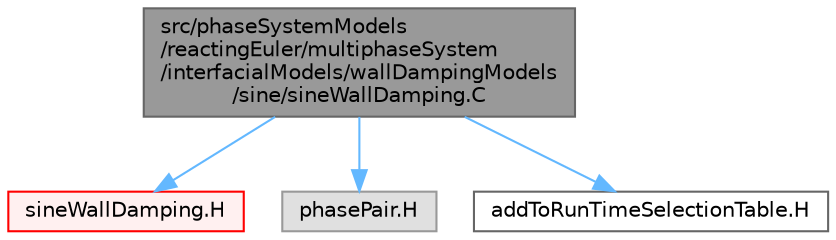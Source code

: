 digraph "src/phaseSystemModels/reactingEuler/multiphaseSystem/interfacialModels/wallDampingModels/sine/sineWallDamping.C"
{
 // LATEX_PDF_SIZE
  bgcolor="transparent";
  edge [fontname=Helvetica,fontsize=10,labelfontname=Helvetica,labelfontsize=10];
  node [fontname=Helvetica,fontsize=10,shape=box,height=0.2,width=0.4];
  Node1 [id="Node000001",label="src/phaseSystemModels\l/reactingEuler/multiphaseSystem\l/interfacialModels/wallDampingModels\l/sine/sineWallDamping.C",height=0.2,width=0.4,color="gray40", fillcolor="grey60", style="filled", fontcolor="black",tooltip=" "];
  Node1 -> Node2 [id="edge1_Node000001_Node000002",color="steelblue1",style="solid",tooltip=" "];
  Node2 [id="Node000002",label="sineWallDamping.H",height=0.2,width=0.4,color="red", fillcolor="#FFF0F0", style="filled",URL="$sineWallDamping_8H.html",tooltip=" "];
  Node1 -> Node383 [id="edge2_Node000001_Node000383",color="steelblue1",style="solid",tooltip=" "];
  Node383 [id="Node000383",label="phasePair.H",height=0.2,width=0.4,color="grey60", fillcolor="#E0E0E0", style="filled",tooltip=" "];
  Node1 -> Node384 [id="edge3_Node000001_Node000384",color="steelblue1",style="solid",tooltip=" "];
  Node384 [id="Node000384",label="addToRunTimeSelectionTable.H",height=0.2,width=0.4,color="grey40", fillcolor="white", style="filled",URL="$addToRunTimeSelectionTable_8H.html",tooltip="Macros for easy insertion into run-time selection tables."];
}
